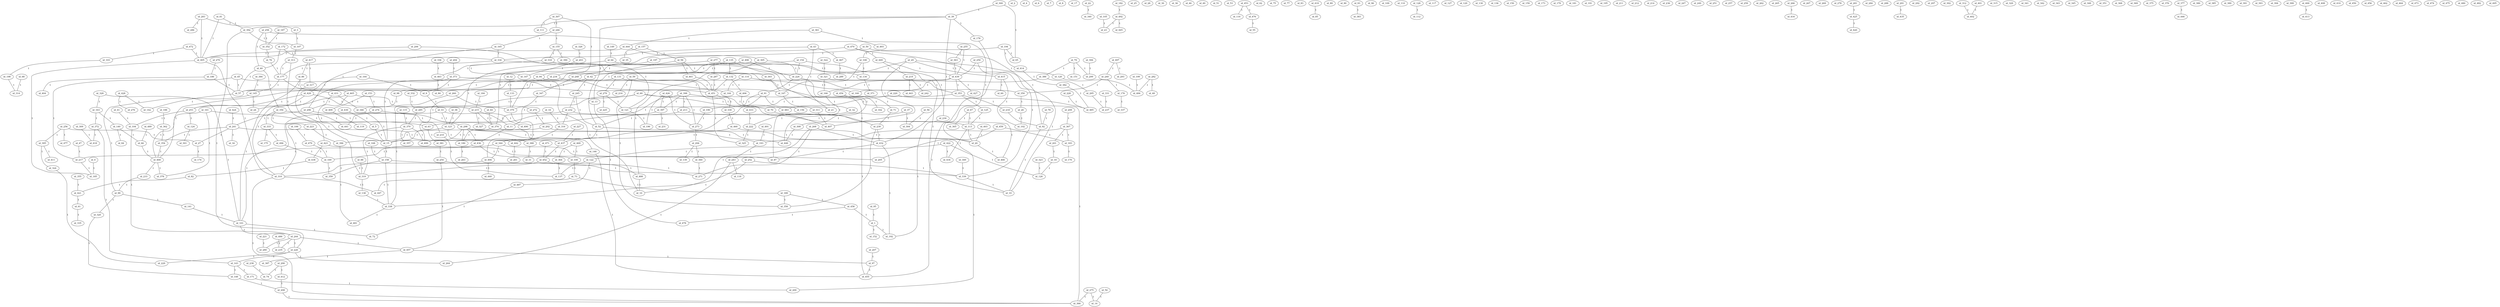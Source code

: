 graph GR{
id_0;
id_1;
id_2;
id_3;
id_4;
id_5;
id_6;
id_7;
id_8;
id_9;
id_10;
id_11;
id_12;
id_13;
id_14;
id_15;
id_16;
id_17;
id_18;
id_19;
id_20;
id_21;
id_22;
id_23;
id_24;
id_25;
id_26;
id_27;
id_28;
id_29;
id_30;
id_31;
id_32;
id_33;
id_34;
id_35;
id_36;
id_37;
id_38;
id_39;
id_40;
id_41;
id_42;
id_43;
id_44;
id_45;
id_46;
id_47;
id_48;
id_49;
id_50;
id_51;
id_52;
id_53;
id_54;
id_55;
id_56;
id_57;
id_58;
id_59;
id_60;
id_61;
id_62;
id_63;
id_64;
id_65;
id_66;
id_67;
id_68;
id_69;
id_70;
id_71;
id_72;
id_73;
id_74;
id_75;
id_76;
id_77;
id_78;
id_79;
id_80;
id_81;
id_82;
id_83;
id_84;
id_85;
id_86;
id_87;
id_88;
id_89;
id_90;
id_91;
id_92;
id_93;
id_94;
id_95;
id_96;
id_97;
id_98;
id_99;
id_100;
id_101;
id_102;
id_103;
id_104;
id_105;
id_106;
id_107;
id_108;
id_109;
id_110;
id_111;
id_112;
id_113;
id_114;
id_115;
id_116;
id_117;
id_118;
id_119;
id_120;
id_121;
id_122;
id_123;
id_124;
id_125;
id_126;
id_127;
id_128;
id_129;
id_130;
id_131;
id_132;
id_133;
id_134;
id_135;
id_136;
id_137;
id_138;
id_139;
id_140;
id_141;
id_142;
id_143;
id_144;
id_145;
id_146;
id_147;
id_148;
id_149;
id_150;
id_151;
id_152;
id_153;
id_154;
id_155;
id_156;
id_157;
id_158;
id_159;
id_160;
id_161;
id_162;
id_163;
id_164;
id_165;
id_166;
id_167;
id_168;
id_169;
id_170;
id_171;
id_172;
id_173;
id_174;
id_175;
id_176;
id_177;
id_178;
id_179;
id_180;
id_181;
id_182;
id_183;
id_184;
id_185;
id_186;
id_187;
id_188;
id_189;
id_190;
id_191;
id_192;
id_193;
id_194;
id_195;
id_196;
id_197;
id_198;
id_199;
id_200;
id_201;
id_202;
id_203;
id_204;
id_205;
id_206;
id_207;
id_208;
id_209;
id_210;
id_211;
id_212;
id_213;
id_214;
id_215;
id_216;
id_217;
id_218;
id_219;
id_220;
id_221;
id_222;
id_223;
id_224;
id_225;
id_226;
id_227;
id_228;
id_229;
id_230;
id_231;
id_232;
id_233;
id_234;
id_235;
id_236;
id_237;
id_238;
id_239;
id_240;
id_241;
id_242;
id_243;
id_244;
id_245;
id_246;
id_247;
id_248;
id_249;
id_250;
id_251;
id_252;
id_253;
id_254;
id_255;
id_256;
id_257;
id_258;
id_259;
id_260;
id_261;
id_262;
id_263;
id_264;
id_265;
id_266;
id_267;
id_268;
id_269;
id_270;
id_271;
id_272;
id_273;
id_274;
id_275;
id_276;
id_277;
id_278;
id_279;
id_280;
id_281;
id_282;
id_283;
id_284;
id_285;
id_286;
id_287;
id_288;
id_289;
id_290;
id_291;
id_292;
id_293;
id_294;
id_295;
id_296;
id_297;
id_298;
id_299;
id_300;
id_301;
id_302;
id_303;
id_304;
id_305;
id_306;
id_307;
id_308;
id_309;
id_310;
id_311;
id_312;
id_313;
id_314;
id_315;
id_316;
id_317;
id_318;
id_319;
id_320;
id_321;
id_322;
id_323;
id_324;
id_325;
id_326;
id_327;
id_328;
id_329;
id_330;
id_331;
id_332;
id_333;
id_334;
id_335;
id_336;
id_337;
id_338;
id_339;
id_340;
id_341;
id_342;
id_343;
id_344;
id_345;
id_346;
id_347;
id_348;
id_349;
id_350;
id_351;
id_352;
id_353;
id_354;
id_355;
id_356;
id_357;
id_358;
id_359;
id_360;
id_361;
id_362;
id_363;
id_364;
id_365;
id_366;
id_367;
id_368;
id_369;
id_370;
id_371;
id_372;
id_373;
id_374;
id_375;
id_376;
id_377;
id_378;
id_379;
id_380;
id_381;
id_382;
id_383;
id_384;
id_385;
id_386;
id_387;
id_388;
id_389;
id_390;
id_391;
id_392;
id_393;
id_394;
id_395;
id_396;
id_397;
id_398;
id_399;
id_400;
id_401;
id_402;
id_403;
id_404;
id_405;
id_406;
id_407;
id_408;
id_409;
id_410;
id_411;
id_412;
id_413;
id_414;
id_415;
id_416;
id_417;
id_418;
id_419;
id_420;
id_421;
id_422;
id_423;
id_424;
id_425;
id_426;
id_427;
id_428;
id_429;
id_430;
id_431;
id_432;
id_433;
id_434;
id_435;
id_436;
id_437;
id_438;
id_439;
id_440;
id_441;
id_442;
id_443;
id_444;
id_445;
id_446;
id_447;
id_448;
id_449;
id_450;
id_451;
id_452;
id_453;
id_454;
id_455;
id_456;
id_457;
id_458;
id_459;
id_460;
id_461;
id_462;
id_463;
id_464;
id_465;
id_466;
id_467;
id_468;
id_469;
id_470;
id_471;
id_472;
id_473;
id_474;
id_475;
id_476;
id_477;
id_478;
id_479;
id_480;
id_481;
id_482;
id_483;
id_484;
id_485;
id_486;
id_487;
id_488;
id_489;
id_490;
id_491;
id_492;
id_493;
id_494;
id_495;
id_496;
id_497;
id_498;
id_499;
id_283--id_405[label=1];
id_27--id_174[label=1];
id_146--id_455[label=1];
id_451--id_330[label=1];
id_388--id_31[label=1];
id_105--id_23[label=1];
id_460--id_437[label=1];
id_344--id_494[label=1];
id_164--id_9[label=1];
id_201--id_18[label=1];
id_226--id_143[label=1];
id_244--id_280[label=1];
id_268--id_432[label=1];
id_59--id_451[label=1];
id_222--id_325[label=1];
id_367--id_201[label=1];
id_436--id_169[label=1];
id_367--id_183[label=1];
id_254--id_488[label=1];
id_429--id_379[label=1];
id_409--id_119[label=1];
id_291--id_435[label=1];
id_94--id_57[label=1];
id_209--id_367[label=1];
id_439--id_353[label=1];
id_355--id_421[label=1];
id_100--id_73[label=1];
id_472--id_103[label=1];
id_273--id_294[label=1];
id_334--id_177[label=1];
id_107--id_313[label=1];
id_81--id_405[label=1];
id_78--id_92[label=1];
id_50--id_197[label=1];
id_457--id_387[label=1];
id_115--id_370[label=1];
id_240--id_176[label=1];
id_66--id_468[label=1];
id_243--id_118[label=1];
id_155--id_390[label=1];
id_449--id_439[label=1];
id_37--id_308[label=1];
id_428--id_142[label=1];
id_163--id_140[label=1];
id_498--id_248[label=1];
id_37--id_304[label=1];
id_452--id_271[label=1];
id_318--id_463[label=1];
id_186--id_404[label=1];
id_382--id_485[label=1];
id_189--id_358[label=1];
id_277--id_15[label=1];
id_233--id_99[label=1];
id_157--id_58[label=1];
id_244--id_457[label=1];
id_438--id_82[label=1];
id_246--id_165[label=1];
id_232--id_316[label=1];
id_241--id_34[label=1];
id_492--id_445[label=1];
id_496--id_169[label=1];
id_468--id_378[label=1];
id_319--id_138[label=1];
id_452--id_319[label=1];
id_234--id_167[label=1];
id_381--id_254[label=1];
id_362--id_354[label=1];
id_451--id_325[label=1];
id_226--id_264[label=1];
id_424--id_241[label=1];
id_417--id_86[label=1];
id_176--id_337[label=1];
id_194--id_65[label=1];
id_92--id_19[label=1];
id_182--id_492[label=1];
id_258--id_352[label=1];
id_114--id_160[label=1];
id_135--id_87[label=1];
id_165--id_334[label=1];
id_59--id_358[label=1];
id_374--id_437[label=1];
id_186--id_57[label=1];
id_268--id_10[label=1];
id_58--id_461[label=1];
id_95--id_1[label=1];
id_79--id_299[label=1];
id_395--id_324[label=1];
id_422--id_122[label=1];
id_423--id_87[label=1];
id_241--id_354[label=1];
id_321--id_166[label=1];
id_123--id_15[label=1];
id_86--id_101[label=1];
id_406--id_156[label=1];
id_386--id_166[label=1];
id_454--id_162[label=1];
id_71--id_239[label=1];
id_125--id_113[label=1];
id_396--id_481[label=1];
id_422--id_126[label=1];
id_69--id_366[label=1];
id_333--id_175[label=1];
id_73--id_447[label=1];
id_294--id_360[label=1];
id_282--id_484[label=1];
id_339--id_19[label=1];
id_58--id_13[label=1];
id_143--id_148[label=1];
id_67--id_365[label=1];
id_472--id_405[label=1];
id_457--id_97[label=1];
id_426--id_273[label=1];
id_370--id_499[label=1];
id_321--id_353[label=1];
id_432--id_192[label=1];
id_311--id_407[label=1];
id_64--id_123[label=1];
id_256--id_395[label=1];
id_476--id_55[label=1];
id_124--id_301[label=1];
id_444--id_405[label=1];
id_313--id_177[label=1];
id_401--id_402[label=1];
id_469--id_100[label=1];
id_132--id_451[label=1];
id_320--id_148[label=1];
id_91--id_442[label=1];
id_403--id_20[label=1];
id_220--id_485[label=1];
id_430--id_5[label=1];
id_69--id_285[label=1];
id_488--id_10[label=1];
id_373--id_310[label=1];
id_141--id_101[label=1];
id_133--id_379[label=1];
id_122--id_137[label=1];
id_268--id_271[label=1];
id_487--id_72[label=1];
id_356--id_333[label=1];
id_131--id_279[label=1];
id_239--id_358[label=1];
id_43--id_467[label=1];
id_397--id_231[label=1];
id_405--id_185[label=1];
id_198--id_314[label=1];
id_50--id_92[label=1];
id_97--id_455[label=1];
id_281--id_425[label=1];
id_132--id_406[label=1];
id_208--id_366[label=1];
id_298--id_499[label=1];
id_224--id_91[label=1];
id_76--id_177[label=1];
id_39--id_432[label=1];
id_282--id_48[label=1];
id_13--id_478[label=1];
id_252--id_338[label=1];
id_45--id_451[label=1];
id_255--id_363[label=1];
id_113--id_434[label=1];
id_274--id_298[label=1];
id_356--id_441[label=1];
id_330--id_460[label=1];
id_93--id_383[label=1];
id_9--id_33[label=1];
id_333--id_496[label=1];
id_39--id_392[label=1];
id_279--id_121[label=1];
id_91--id_190[label=1];
id_395--id_411[label=1];
id_290--id_412[label=1];
id_253--id_124[label=1];
id_120--id_484[label=1];
id_497--id_240[label=1];
id_143--id_171[label=1];
id_197--id_234[label=1];
id_379--id_494[label=1];
id_42--id_499[label=1];
id_316--id_344[label=1];
id_220--id_483[label=1];
id_287--id_451[label=1];
id_414--id_382[label=1];
id_33--id_123[label=1];
id_429--id_253[label=1];
id_461--id_451[label=1];
id_219--id_443[label=1];
id_15--id_158[label=1];
id_187--id_352[label=1];
id_309--id_418[label=1];
id_41--id_104[label=1];
id_439--id_427[label=1];
id_161--id_378[label=1];
id_167--id_21[label=1];
id_16--id_316[label=1];
id_398--id_70[label=1];
id_86--id_465[label=1];
id_20--id_466[label=1];
id_256--id_477[label=1];
id_491--id_193[label=1];
id_154--id_248[label=1];
id_426--id_196[label=1];
id_356--id_223[label=1];
id_164--id_429[label=1];
id_322--id_321[label=1];
id_471--id_452[label=1];
id_373--id_9[label=1];
id_323--id_126[label=1];
id_361--id_444[label=1];
id_230--id_192[label=1];
id_104--id_244[label=1];
id_232--id_466[label=1];
id_149--id_64[label=1];
id_454--id_71[label=1];
id_155--id_318[label=1];
id_33--id_441[label=1];
id_73--id_189[label=1];
id_433--id_222[label=1];
id_344--id_205[label=1];
id_188--id_362[label=1];
id_113--id_20[label=1];
id_290--id_74[label=1];
id_42--id_245[label=1];
id_275--id_14[label=1];
id_300--id_39[label=1];
id_460--id_200[label=1];
id_178--id_455[label=1];
id_45--id_217[label=1];
id_494--id_440[label=1];
id_22--id_340[label=1];
id_417--id_317[label=1];
id_307--id_246[label=1];
id_425--id_420[label=1];
id_260--id_272[label=1];
id_312--id_402[label=1];
id_199--id_484[label=1];
id_470--id_374[label=1];
id_344--id_217[label=1];
id_219--id_242[label=1];
id_108--id_167[label=1];
id_234--id_468[label=1];
id_193--id_243[label=1];
id_43--id_21[label=1];
id_245--id_232[label=1];
id_398--id_397[label=1];
id_224--id_350[label=1];
id_70--id_239[label=1];
id_497--id_293[label=1];
id_258--id_20[label=1];
id_277--id_134[label=1];
id_204--id_373[label=1];
id_310--id_447[label=1];
id_328--id_163[label=1];
id_426--id_397[label=1];
id_347--id_379[label=1];
id_45--id_57[label=1];
id_439--id_160[label=1];
id_422--id_434[label=1];
id_258--id_40[label=1];
id_392--id_107[label=1];
id_415--id_102[label=1];
id_180--id_263[label=1];
id_11--id_436[label=1];
id_238--id_74[label=1];
id_91--id_311[label=1];
id_18--id_126[label=1];
id_423--id_438[label=1];
id_405--id_310[label=1];
id_442--id_261[label=1];
id_294--id_139[label=1];
id_240--id_350[label=1];
id_470--id_339[label=1];
id_39--id_52[label=1];
id_364--id_137[label=1];
id_184--id_215[label=1];
id_1--id_192[label=1];
id_352--id_76[label=1];
id_157--id_35[label=1];
id_479--id_169[label=1];
id_429--id_24[label=1];
id_463--id_80[label=1];
id_217--id_185[label=1];
id_206--id_121[label=1];
id_346--id_15[label=1];
id_82--id_421[label=1];
id_386--id_295[label=1];
id_206--id_405[label=1];
id_69--id_11[label=1];
id_421--id_61[label=1];
id_221--id_280[label=1];
id_428--id_276[label=1];
id_241--id_27[label=1];
id_328--id_101[label=1];
id_308--id_448[label=1];
id_444--id_305[label=1];
id_177--id_145[label=1];
id_243--id_264[label=1];
id_453--id_116[label=1];
id_207--id_97[label=1];
id_270--id_186[label=1];
id_32--id_222[label=1];
id_296--id_241[label=1];
id_338--id_481[label=1];
id_47--id_217[label=1];
id_153--id_274[label=1];
id_253--id_104[label=1];
id_494--id_310[label=1];
id_486--id_235[label=1];
id_283--id_3[label=1];
id_106--id_479[label=1];
id_0--id_185[label=1];
id_172--id_40[label=1];
id_138--id_338[label=1];
id_458--id_478[label=1];
id_135--id_132[label=1];
id_353--id_121[label=1];
id_374--id_180[label=1];
id_79--id_151[label=1];
id_436--id_100[label=1];
id_300--id_65[label=1];
id_431--id_296[label=1];
id_1--id_152[label=1];
id_431--id_346[label=1];
id_122--id_487[label=1];
id_432--id_87[label=1];
id_361--id_493[label=1];
id_101--id_244[label=1];
id_59--id_216[label=1];
id_101--id_72[label=1];
id_283--id_286[label=1];
id_377--id_446[label=1];
id_467--id_289[label=1];
id_121--id_196[label=1];
id_239--id_432[label=1];
id_68--id_314[label=1];
id_318--id_19[label=1];
id_372--id_418[label=1];
id_54--id_14[label=1];
id_165--id_296[label=1];
id_350--id_26[label=1];
id_298--id_146[label=1];
id_52--id_15[label=1];
id_255--id_439[label=1];
id_256--id_27[label=1];
id_158--id_339[label=1];
id_210--id_137[label=1];
id_489--id_66[label=1];
id_384--id_145[label=1];
id_202--id_20[label=1];
id_56--id_304[label=1];
id_326--id_203[label=1];
id_415--id_60[label=1];
id_215--id_11[label=1];
id_88--id_319[label=1];
id_145--id_24[label=1];
id_39--id_178[label=1];
id_158--id_338[label=1];
id_458--id_1[label=1];
id_468--id_233[label=1];
id_332--id_285[label=1];
id_154--id_224[label=1];
id_419--id_85[label=1];
id_29--id_407[label=1];
id_64--id_224[label=1];
id_246--id_155[label=1];
id_241--id_442[label=1];
id_140--id_66[label=1];
id_228--id_485[label=1];
id_3--id_107[label=1];
id_183--id_170[label=1];
id_244--id_235[label=1];
id_232--id_310[label=1];
id_161--id_63[label=1];
id_305--id_488[label=1];
id_154--id_230[label=1];
id_189--id_458[label=1];
id_439--id_57[label=1];
id_363--id_439[label=1];
id_260--id_338[label=1];
id_114--id_144[label=1];
id_465--id_15[label=1];
id_244--id_226[label=1];
id_354--id_468[label=1];
id_298--id_180[label=1];
id_250--id_439[label=1];
id_79--id_386[label=1];
id_38--id_123[label=1];
id_227--id_437[label=1];
id_275--id_366[label=1];
id_145--id_99[label=1];
id_250--id_19[label=1];
id_303--id_167[label=1];
id_459--id_183[label=1];
id_44--id_374[label=1];
id_94--id_407[label=1];
id_372--id_143[label=1];
id_40--id_57[label=1];
id_40--id_356[label=1];
id_469--id_364[label=1];
id_223--id_396[label=1];
id_470--id_449[label=1];
id_98--id_346[label=1];
id_29--id_120[label=1];
id_398--id_273[label=1];
id_336--id_463[label=1];
id_245--id_52[label=1];
id_218--id_92[label=1];
id_177--id_431[label=1];
id_459--id_205[label=1];
id_67--id_113[label=1];
id_453--id_476[label=1];
id_202--id_396[label=1];
id_285--id_370[label=1];
id_63--id_381[label=1];
id_226--id_229[label=1];
id_274--id_101[label=1];
id_29--id_415[label=1];
id_295--id_237[label=1];
id_215--id_374[label=1];
id_61--id_335[label=1];
id_194--id_414[label=1];
id_203--id_147[label=1];
id_313--id_423[label=1];
id_349--id_339[label=1];
id_465--id_253[label=1];
id_58--id_303[label=1];
id_153--id_409[label=1];
id_277--id_287[label=1];
id_492--id_23[label=1];
id_169--id_359[label=1];
id_449--id_219[label=1];
id_298--id_436[label=1];
id_52--id_448[label=1];
id_400--id_413[label=1];
id_5--id_15[label=1];
id_166--id_32[label=1];
id_131--id_98[label=1];
id_306--id_299[label=1];
id_367--id_193[label=1];
id_360--id_271[label=1];
id_213--id_113[label=1];
id_398--id_490[label=1];
id_465--id_215[label=1];
id_103--id_198[label=1];
id_305--id_224[label=1];
id_69--id_483[label=1];
id_57--id_142[label=1];
id_194--id_108[label=1];
id_12--id_133[label=1];
id_128--id_112[label=1];
id_148--id_208[label=1];
id_353--id_218[label=1];
id_324--id_229[label=1];
id_437--id_452[label=1];
id_307--id_94[label=1];
id_248--id_347[label=1];
id_397--id_52[label=1];
id_317--id_319[label=1];
id_272--id_202[label=1];
id_163--id_372[label=1];
id_353--id_125[label=1];
id_331--id_237[label=1];
id_498--id_448[label=1];
id_99--id_320[label=1];
id_254--id_457[label=1];
id_140--id_84[label=1];
id_172--id_334[label=1];
id_168--id_158[label=1];
id_307--id_111[label=1];
id_135--id_379[label=1];
id_334--id_455[label=1];
id_26--id_102[label=1];
id_266--id_416[label=1];
id_412--id_208[label=1];
id_161--id_468[label=1];
id_131--id_144[label=1];
id_134--id_371[label=1];
id_296--id_210[label=1];
id_213--id_63[label=1];
id_158--id_359[label=1];
id_398--id_213[label=1];
id_81--id_392[label=1];
id_108--id_134[label=1];
id_252--id_339[label=1];
id_373--id_10[label=1];
id_33--id_490[label=1];
id_279--id_225[label=1];
id_190--id_273[label=1];
id_392--id_226[label=1];
id_318--id_147[label=1];
id_215--id_327[label=1];
id_99--id_141[label=1];
id_370--id_357[label=1];
id_123--id_388[label=1];
id_370--id_319[label=1];
id_298--id_193[label=1];
id_29--id_42[label=1];
id_171--id_200[label=1];
id_310--id_366[label=1];
id_43--id_334[label=1];
}